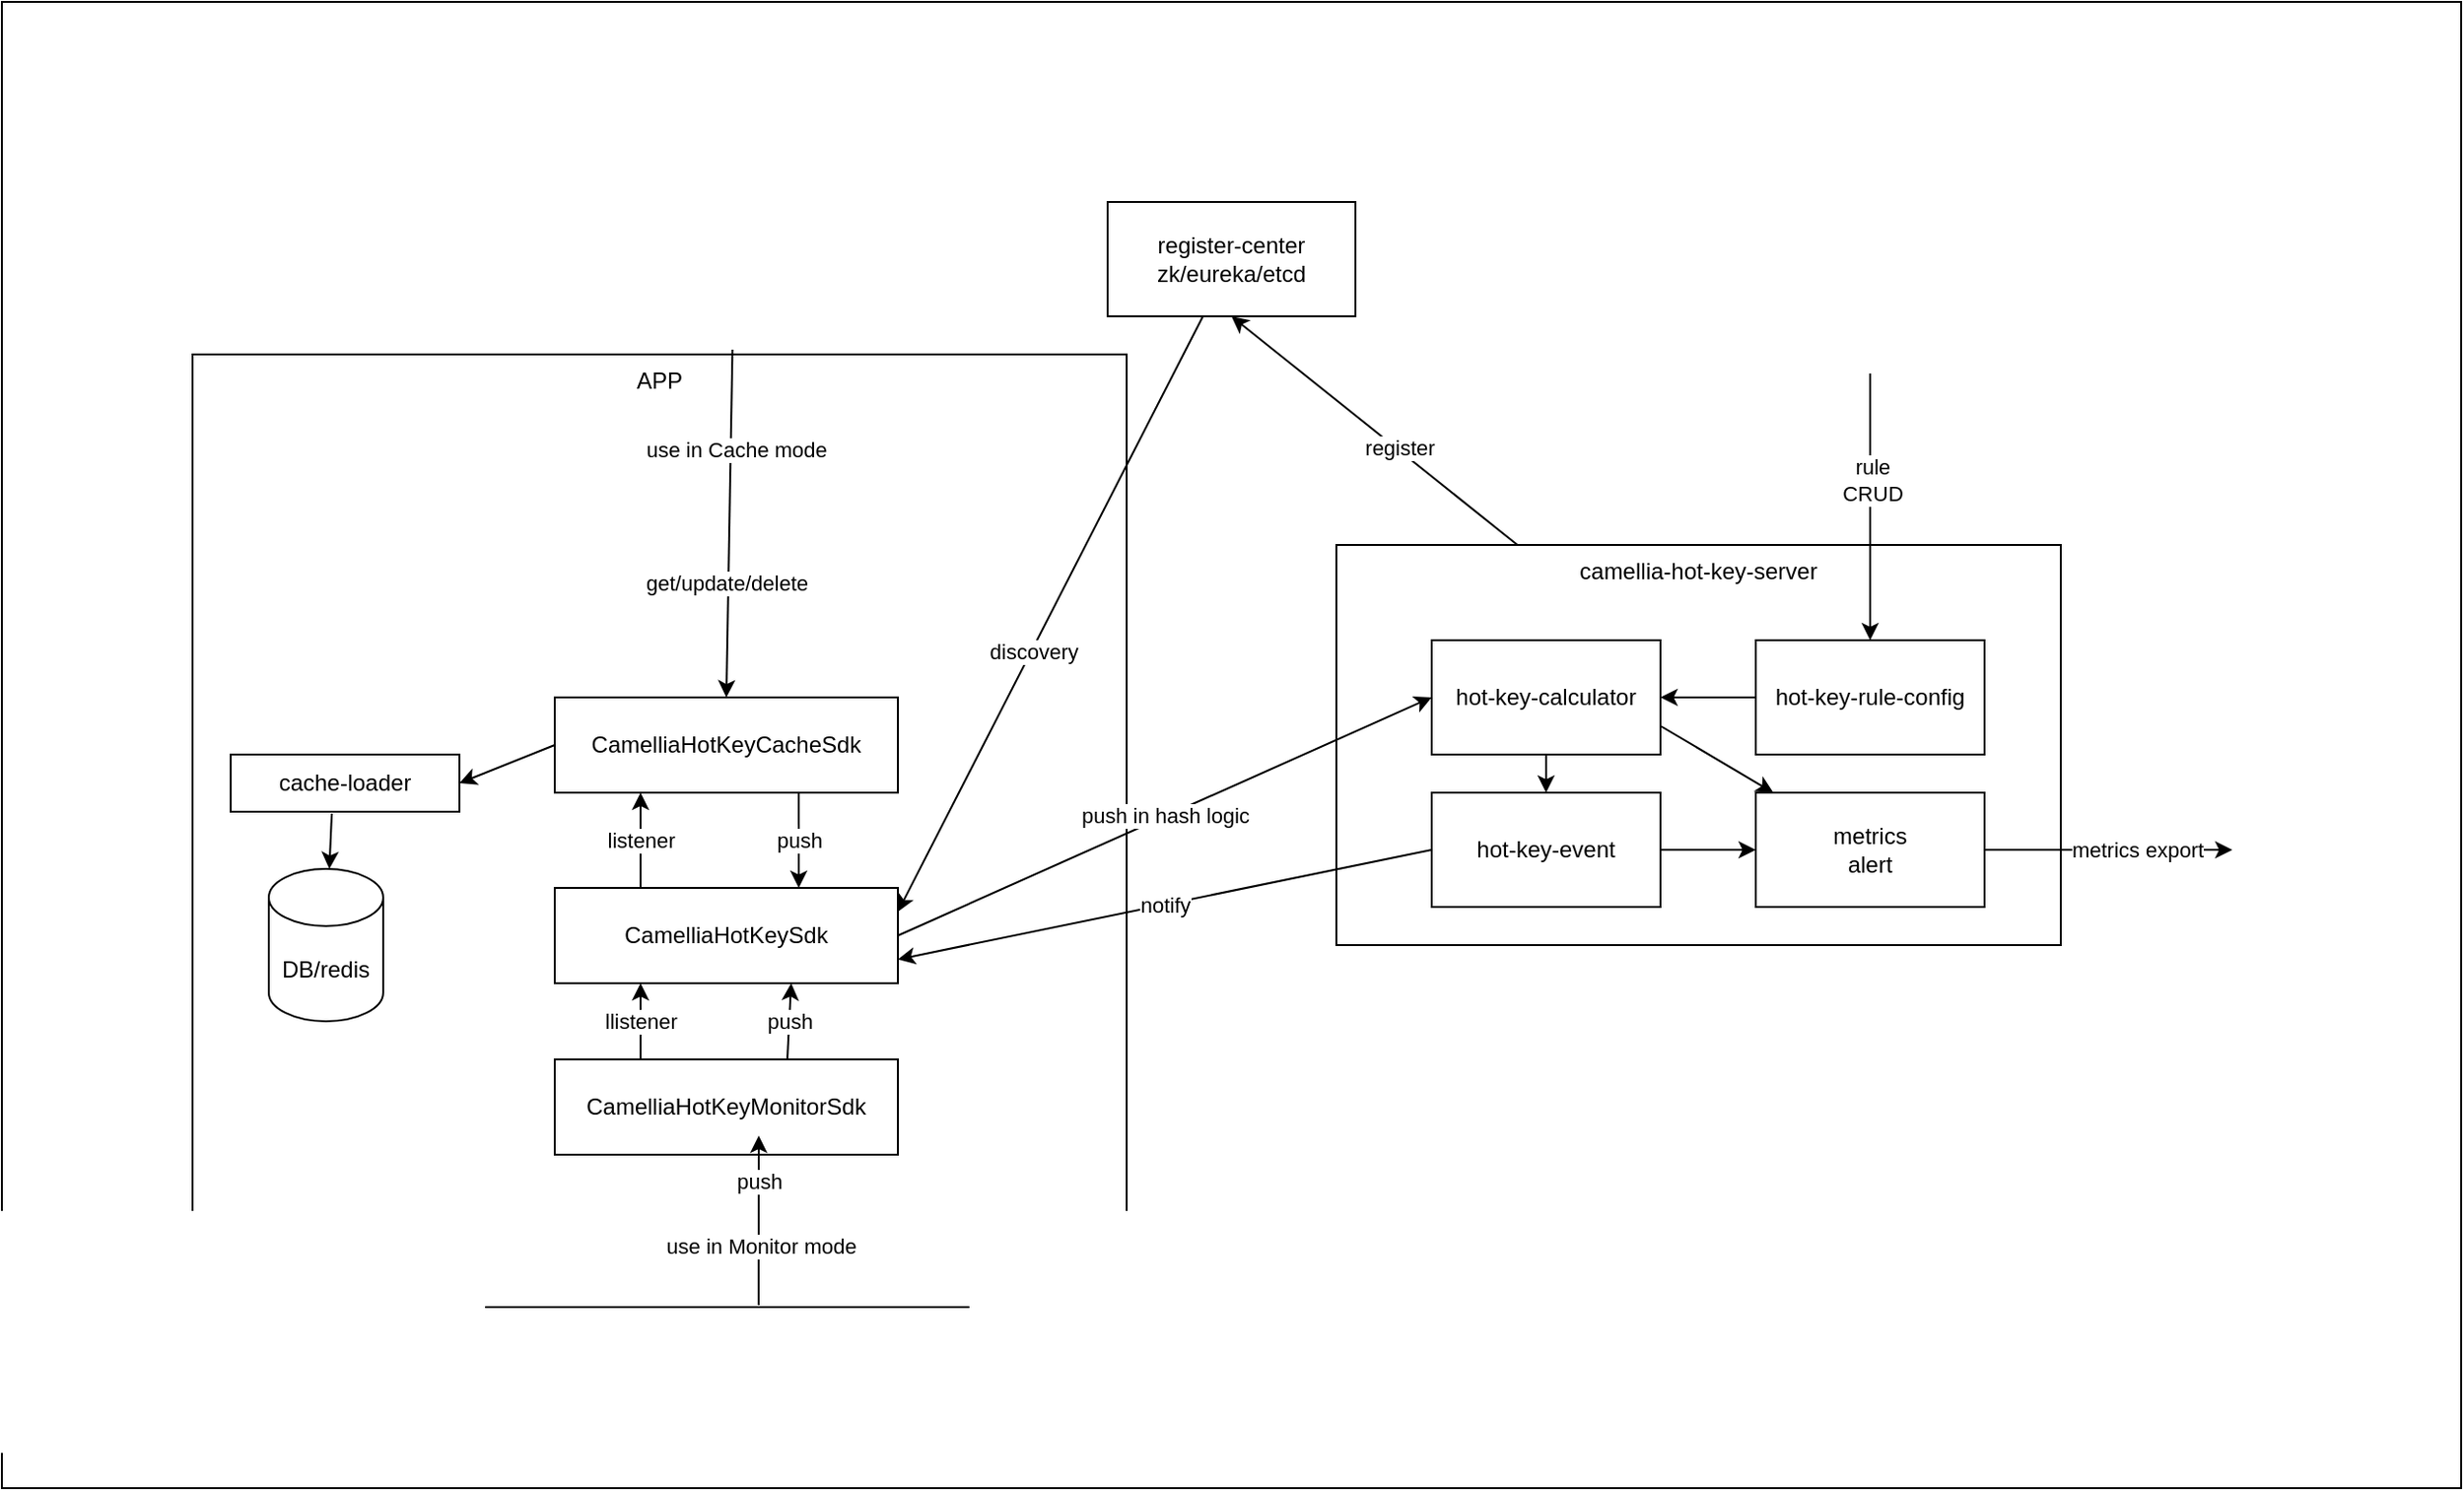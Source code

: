 <mxfile version="15.7.3" type="device"><diagram id="w3Tq1ljJCsnT-BGr_bno" name="第 1 页"><mxGraphModel dx="2249" dy="865" grid="1" gridSize="10" guides="1" tooltips="1" connect="1" arrows="1" fold="1" page="1" pageScale="1" pageWidth="827" pageHeight="1169" math="0" shadow="0"><root><mxCell id="0"/><mxCell id="1" parent="0"/><mxCell id="mBWKEhhkxBA_yFdi36W8-43" value="" style="rounded=0;whiteSpace=wrap;html=1;fontColor=#0000FF;verticalAlign=middle;" parent="1" vertex="1"><mxGeometry x="-110" y="35" width="1290" height="780" as="geometry"/></mxCell><mxCell id="mBWKEhhkxBA_yFdi36W8-1" value="APP" style="rounded=0;whiteSpace=wrap;html=1;verticalAlign=top;" parent="1" vertex="1"><mxGeometry x="-10" y="220" width="490" height="500" as="geometry"/></mxCell><mxCell id="mBWKEhhkxBA_yFdi36W8-2" value="CamelliaHotKeySdk" style="rounded=0;whiteSpace=wrap;html=1;" parent="1" vertex="1"><mxGeometry x="180" y="500" width="180" height="50" as="geometry"/></mxCell><mxCell id="mBWKEhhkxBA_yFdi36W8-4" value="CamelliaHotKeyCacheSdk" style="rounded=0;whiteSpace=wrap;html=1;" parent="1" vertex="1"><mxGeometry x="180" y="400" width="180" height="50" as="geometry"/></mxCell><mxCell id="mBWKEhhkxBA_yFdi36W8-5" value="cache-loader" style="rounded=0;whiteSpace=wrap;html=1;verticalAlign=middle;" parent="1" vertex="1"><mxGeometry x="10" y="430" width="120" height="30" as="geometry"/></mxCell><mxCell id="mBWKEhhkxBA_yFdi36W8-7" value="DB/redis" style="shape=cylinder3;whiteSpace=wrap;html=1;boundedLbl=1;backgroundOutline=1;size=15;verticalAlign=middle;" parent="1" vertex="1"><mxGeometry x="30" y="490" width="60" height="80" as="geometry"/></mxCell><mxCell id="mBWKEhhkxBA_yFdi36W8-8" value="" style="endArrow=classic;html=1;rounded=0;exitX=0.442;exitY=1.033;exitDx=0;exitDy=0;exitPerimeter=0;" parent="1" source="mBWKEhhkxBA_yFdi36W8-5" target="mBWKEhhkxBA_yFdi36W8-7" edge="1"><mxGeometry width="50" height="50" relative="1" as="geometry"><mxPoint x="390" y="470" as="sourcePoint"/><mxPoint x="440" y="420" as="targetPoint"/></mxGeometry></mxCell><mxCell id="mBWKEhhkxBA_yFdi36W8-9" value="get/update/delete" style="endArrow=classic;html=1;rounded=0;entryX=0.5;entryY=0;entryDx=0;entryDy=0;exitX=0.578;exitY=-0.005;exitDx=0;exitDy=0;exitPerimeter=0;" parent="1" source="mBWKEhhkxBA_yFdi36W8-1" edge="1"><mxGeometry x="0.342" y="-1" width="50" height="50" relative="1" as="geometry"><mxPoint x="270" y="250" as="sourcePoint"/><mxPoint x="270" y="400" as="targetPoint"/><mxPoint as="offset"/></mxGeometry></mxCell><mxCell id="mBWKEhhkxBA_yFdi36W8-38" value="use in Cache mode" style="edgeLabel;html=1;align=center;verticalAlign=middle;resizable=0;points=[];" parent="mBWKEhhkxBA_yFdi36W8-9" vertex="1" connectable="0"><mxGeometry x="-0.613" y="2" relative="1" as="geometry"><mxPoint y="17" as="offset"/></mxGeometry></mxCell><mxCell id="mBWKEhhkxBA_yFdi36W8-11" value="" style="endArrow=classic;html=1;rounded=0;exitX=0;exitY=0.5;exitDx=0;exitDy=0;entryX=1;entryY=0.5;entryDx=0;entryDy=0;" parent="1" source="mBWKEhhkxBA_yFdi36W8-4" target="mBWKEhhkxBA_yFdi36W8-5" edge="1"><mxGeometry width="50" height="50" relative="1" as="geometry"><mxPoint x="390" y="470" as="sourcePoint"/><mxPoint x="440" y="420" as="targetPoint"/></mxGeometry></mxCell><mxCell id="mBWKEhhkxBA_yFdi36W8-12" value="listener" style="endArrow=classic;html=1;rounded=0;exitX=0.25;exitY=0;exitDx=0;exitDy=0;entryX=0.25;entryY=1;entryDx=0;entryDy=0;" parent="1" source="mBWKEhhkxBA_yFdi36W8-2" target="mBWKEhhkxBA_yFdi36W8-4" edge="1"><mxGeometry width="50" height="50" relative="1" as="geometry"><mxPoint x="390" y="470" as="sourcePoint"/><mxPoint x="440" y="420" as="targetPoint"/></mxGeometry></mxCell><mxCell id="mBWKEhhkxBA_yFdi36W8-14" value="push" style="endArrow=classic;html=1;rounded=0;exitX=0.711;exitY=1;exitDx=0;exitDy=0;exitPerimeter=0;" parent="1" source="mBWKEhhkxBA_yFdi36W8-4" edge="1"><mxGeometry width="50" height="50" relative="1" as="geometry"><mxPoint x="390" y="470" as="sourcePoint"/><mxPoint x="308" y="500" as="targetPoint"/></mxGeometry></mxCell><mxCell id="mBWKEhhkxBA_yFdi36W8-15" value="camellia-hot-key-server" style="rounded=0;whiteSpace=wrap;html=1;verticalAlign=top;" parent="1" vertex="1"><mxGeometry x="590" y="320" width="380" height="210" as="geometry"/></mxCell><mxCell id="mBWKEhhkxBA_yFdi36W8-17" value="hot-key-calculator" style="rounded=0;whiteSpace=wrap;html=1;verticalAlign=middle;" parent="1" vertex="1"><mxGeometry x="640" y="370" width="120" height="60" as="geometry"/></mxCell><mxCell id="mBWKEhhkxBA_yFdi36W8-18" value="push in hash logic" style="endArrow=classic;html=1;rounded=0;exitX=1;exitY=0.5;exitDx=0;exitDy=0;entryX=0;entryY=0.5;entryDx=0;entryDy=0;" parent="1" source="mBWKEhhkxBA_yFdi36W8-2" target="mBWKEhhkxBA_yFdi36W8-17" edge="1"><mxGeometry width="50" height="50" relative="1" as="geometry"><mxPoint x="550" y="470" as="sourcePoint"/><mxPoint x="600" y="420" as="targetPoint"/></mxGeometry></mxCell><mxCell id="mBWKEhhkxBA_yFdi36W8-19" value="notify" style="endArrow=classic;html=1;rounded=0;exitX=0;exitY=0.5;exitDx=0;exitDy=0;entryX=1;entryY=0.75;entryDx=0;entryDy=0;" parent="1" source="mBWKEhhkxBA_yFdi36W8-21" target="mBWKEhhkxBA_yFdi36W8-2" edge="1"><mxGeometry width="50" height="50" relative="1" as="geometry"><mxPoint x="550" y="470" as="sourcePoint"/><mxPoint x="600" y="420" as="targetPoint"/></mxGeometry></mxCell><mxCell id="mBWKEhhkxBA_yFdi36W8-20" value="hot-key-rule-config" style="rounded=0;whiteSpace=wrap;html=1;verticalAlign=middle;" parent="1" vertex="1"><mxGeometry x="810" y="370" width="120" height="60" as="geometry"/></mxCell><mxCell id="mBWKEhhkxBA_yFdi36W8-21" value="hot-key-event" style="rounded=0;whiteSpace=wrap;html=1;verticalAlign=middle;" parent="1" vertex="1"><mxGeometry x="640" y="450" width="120" height="60" as="geometry"/></mxCell><mxCell id="mBWKEhhkxBA_yFdi36W8-22" value="" style="endArrow=classic;html=1;rounded=0;exitX=0.5;exitY=1;exitDx=0;exitDy=0;" parent="1" source="mBWKEhhkxBA_yFdi36W8-17" target="mBWKEhhkxBA_yFdi36W8-21" edge="1"><mxGeometry width="50" height="50" relative="1" as="geometry"><mxPoint x="550" y="470" as="sourcePoint"/><mxPoint x="600" y="420" as="targetPoint"/></mxGeometry></mxCell><mxCell id="mBWKEhhkxBA_yFdi36W8-23" value="" style="endArrow=classic;html=1;rounded=0;" parent="1" target="mBWKEhhkxBA_yFdi36W8-20" edge="1"><mxGeometry width="50" height="50" relative="1" as="geometry"><mxPoint x="870" y="230" as="sourcePoint"/><mxPoint x="600" y="420" as="targetPoint"/></mxGeometry></mxCell><mxCell id="mBWKEhhkxBA_yFdi36W8-24" value="rule&lt;br&gt;CRUD" style="edgeLabel;html=1;align=center;verticalAlign=middle;resizable=0;points=[];" parent="mBWKEhhkxBA_yFdi36W8-23" vertex="1" connectable="0"><mxGeometry x="-0.2" y="1" relative="1" as="geometry"><mxPoint as="offset"/></mxGeometry></mxCell><mxCell id="mBWKEhhkxBA_yFdi36W8-25" value="" style="endArrow=classic;html=1;rounded=0;entryX=1;entryY=0.5;entryDx=0;entryDy=0;" parent="1" source="mBWKEhhkxBA_yFdi36W8-20" target="mBWKEhhkxBA_yFdi36W8-17" edge="1"><mxGeometry width="50" height="50" relative="1" as="geometry"><mxPoint x="550" y="460" as="sourcePoint"/><mxPoint x="600" y="410" as="targetPoint"/></mxGeometry></mxCell><mxCell id="mBWKEhhkxBA_yFdi36W8-26" value="metrics&lt;br&gt;alert" style="rounded=0;whiteSpace=wrap;html=1;verticalAlign=middle;" parent="1" vertex="1"><mxGeometry x="810" y="450" width="120" height="60" as="geometry"/></mxCell><mxCell id="mBWKEhhkxBA_yFdi36W8-27" value="" style="endArrow=classic;html=1;rounded=0;exitX=1;exitY=0.75;exitDx=0;exitDy=0;" parent="1" source="mBWKEhhkxBA_yFdi36W8-17" target="mBWKEhhkxBA_yFdi36W8-26" edge="1"><mxGeometry width="50" height="50" relative="1" as="geometry"><mxPoint x="550" y="460" as="sourcePoint"/><mxPoint x="600" y="410" as="targetPoint"/></mxGeometry></mxCell><mxCell id="mBWKEhhkxBA_yFdi36W8-28" value="" style="endArrow=classic;html=1;rounded=0;exitX=1;exitY=0.5;exitDx=0;exitDy=0;" parent="1" source="mBWKEhhkxBA_yFdi36W8-21" target="mBWKEhhkxBA_yFdi36W8-26" edge="1"><mxGeometry width="50" height="50" relative="1" as="geometry"><mxPoint x="550" y="460" as="sourcePoint"/><mxPoint x="600" y="410" as="targetPoint"/></mxGeometry></mxCell><mxCell id="mBWKEhhkxBA_yFdi36W8-29" value="" style="endArrow=classic;html=1;rounded=0;exitX=1;exitY=0.5;exitDx=0;exitDy=0;" parent="1" source="mBWKEhhkxBA_yFdi36W8-26" edge="1"><mxGeometry width="50" height="50" relative="1" as="geometry"><mxPoint x="550" y="460" as="sourcePoint"/><mxPoint x="1060" y="480" as="targetPoint"/></mxGeometry></mxCell><mxCell id="mBWKEhhkxBA_yFdi36W8-30" value="metrics export" style="edgeLabel;html=1;align=center;verticalAlign=middle;resizable=0;points=[];" parent="mBWKEhhkxBA_yFdi36W8-29" vertex="1" connectable="0"><mxGeometry x="0.455" relative="1" as="geometry"><mxPoint x="-15" as="offset"/></mxGeometry></mxCell><mxCell id="mBWKEhhkxBA_yFdi36W8-31" value="register-center&lt;br&gt;zk/eureka/etcd" style="rounded=0;whiteSpace=wrap;html=1;verticalAlign=middle;" parent="1" vertex="1"><mxGeometry x="470" y="140" width="130" height="60" as="geometry"/></mxCell><mxCell id="mBWKEhhkxBA_yFdi36W8-32" value="" style="endArrow=classic;html=1;rounded=0;exitX=0.25;exitY=0;exitDx=0;exitDy=0;entryX=0.5;entryY=1;entryDx=0;entryDy=0;" parent="1" source="mBWKEhhkxBA_yFdi36W8-15" target="mBWKEhhkxBA_yFdi36W8-31" edge="1"><mxGeometry width="50" height="50" relative="1" as="geometry"><mxPoint x="550" y="450" as="sourcePoint"/><mxPoint x="600" y="400" as="targetPoint"/></mxGeometry></mxCell><mxCell id="mBWKEhhkxBA_yFdi36W8-33" value="register" style="edgeLabel;html=1;align=center;verticalAlign=middle;resizable=0;points=[];" parent="mBWKEhhkxBA_yFdi36W8-32" vertex="1" connectable="0"><mxGeometry x="-0.172" y="-2" relative="1" as="geometry"><mxPoint x="-1" as="offset"/></mxGeometry></mxCell><mxCell id="mBWKEhhkxBA_yFdi36W8-34" value="" style="endArrow=classic;html=1;rounded=0;entryX=1;entryY=0.25;entryDx=0;entryDy=0;" parent="1" target="mBWKEhhkxBA_yFdi36W8-2" edge="1"><mxGeometry width="50" height="50" relative="1" as="geometry"><mxPoint x="520" y="200" as="sourcePoint"/><mxPoint x="600" y="400" as="targetPoint"/></mxGeometry></mxCell><mxCell id="mBWKEhhkxBA_yFdi36W8-35" value="discovery" style="edgeLabel;html=1;align=center;verticalAlign=middle;resizable=0;points=[];" parent="mBWKEhhkxBA_yFdi36W8-34" vertex="1" connectable="0"><mxGeometry x="0.131" y="1" relative="1" as="geometry"><mxPoint y="-1" as="offset"/></mxGeometry></mxCell><mxCell id="LDThccAFw4s4xbLloXa7-1" value="CamelliaHotKeyMonitorSdk" style="rounded=0;whiteSpace=wrap;html=1;" parent="1" vertex="1"><mxGeometry x="180" y="590" width="180" height="50" as="geometry"/></mxCell><mxCell id="LDThccAFw4s4xbLloXa7-5" value="push" style="endArrow=classic;html=1;rounded=0;" parent="1" edge="1"><mxGeometry width="50" height="50" relative="1" as="geometry"><mxPoint x="302" y="590" as="sourcePoint"/><mxPoint x="304" y="550" as="targetPoint"/></mxGeometry></mxCell><mxCell id="LDThccAFw4s4xbLloXa7-6" value="" style="endArrow=classic;html=1;rounded=0;exitX=0.606;exitY=0.998;exitDx=0;exitDy=0;exitPerimeter=0;" parent="1" source="mBWKEhhkxBA_yFdi36W8-1" edge="1"><mxGeometry width="50" height="50" relative="1" as="geometry"><mxPoint x="330" y="570" as="sourcePoint"/><mxPoint x="287" y="630" as="targetPoint"/></mxGeometry></mxCell><mxCell id="LDThccAFw4s4xbLloXa7-7" value="push" style="edgeLabel;html=1;align=center;verticalAlign=middle;resizable=0;points=[];" parent="LDThccAFw4s4xbLloXa7-6" vertex="1" connectable="0"><mxGeometry x="0.461" y="3" relative="1" as="geometry"><mxPoint x="3" as="offset"/></mxGeometry></mxCell><mxCell id="LDThccAFw4s4xbLloXa7-8" value="use in Monitor mode" style="edgeLabel;html=1;align=center;verticalAlign=middle;resizable=0;points=[];" parent="LDThccAFw4s4xbLloXa7-6" vertex="1" connectable="0"><mxGeometry x="-0.303" y="-1" relative="1" as="geometry"><mxPoint as="offset"/></mxGeometry></mxCell><mxCell id="8Fw3GxhCJX5cWedxTaLp-1" value="llistener" style="endArrow=classic;html=1;rounded=0;exitX=0.25;exitY=0;exitDx=0;exitDy=0;entryX=0.25;entryY=1;entryDx=0;entryDy=0;" edge="1" parent="1" source="LDThccAFw4s4xbLloXa7-1" target="mBWKEhhkxBA_yFdi36W8-2"><mxGeometry width="50" height="50" relative="1" as="geometry"><mxPoint x="640" y="470" as="sourcePoint"/><mxPoint x="690" y="420" as="targetPoint"/></mxGeometry></mxCell></root></mxGraphModel></diagram></mxfile>